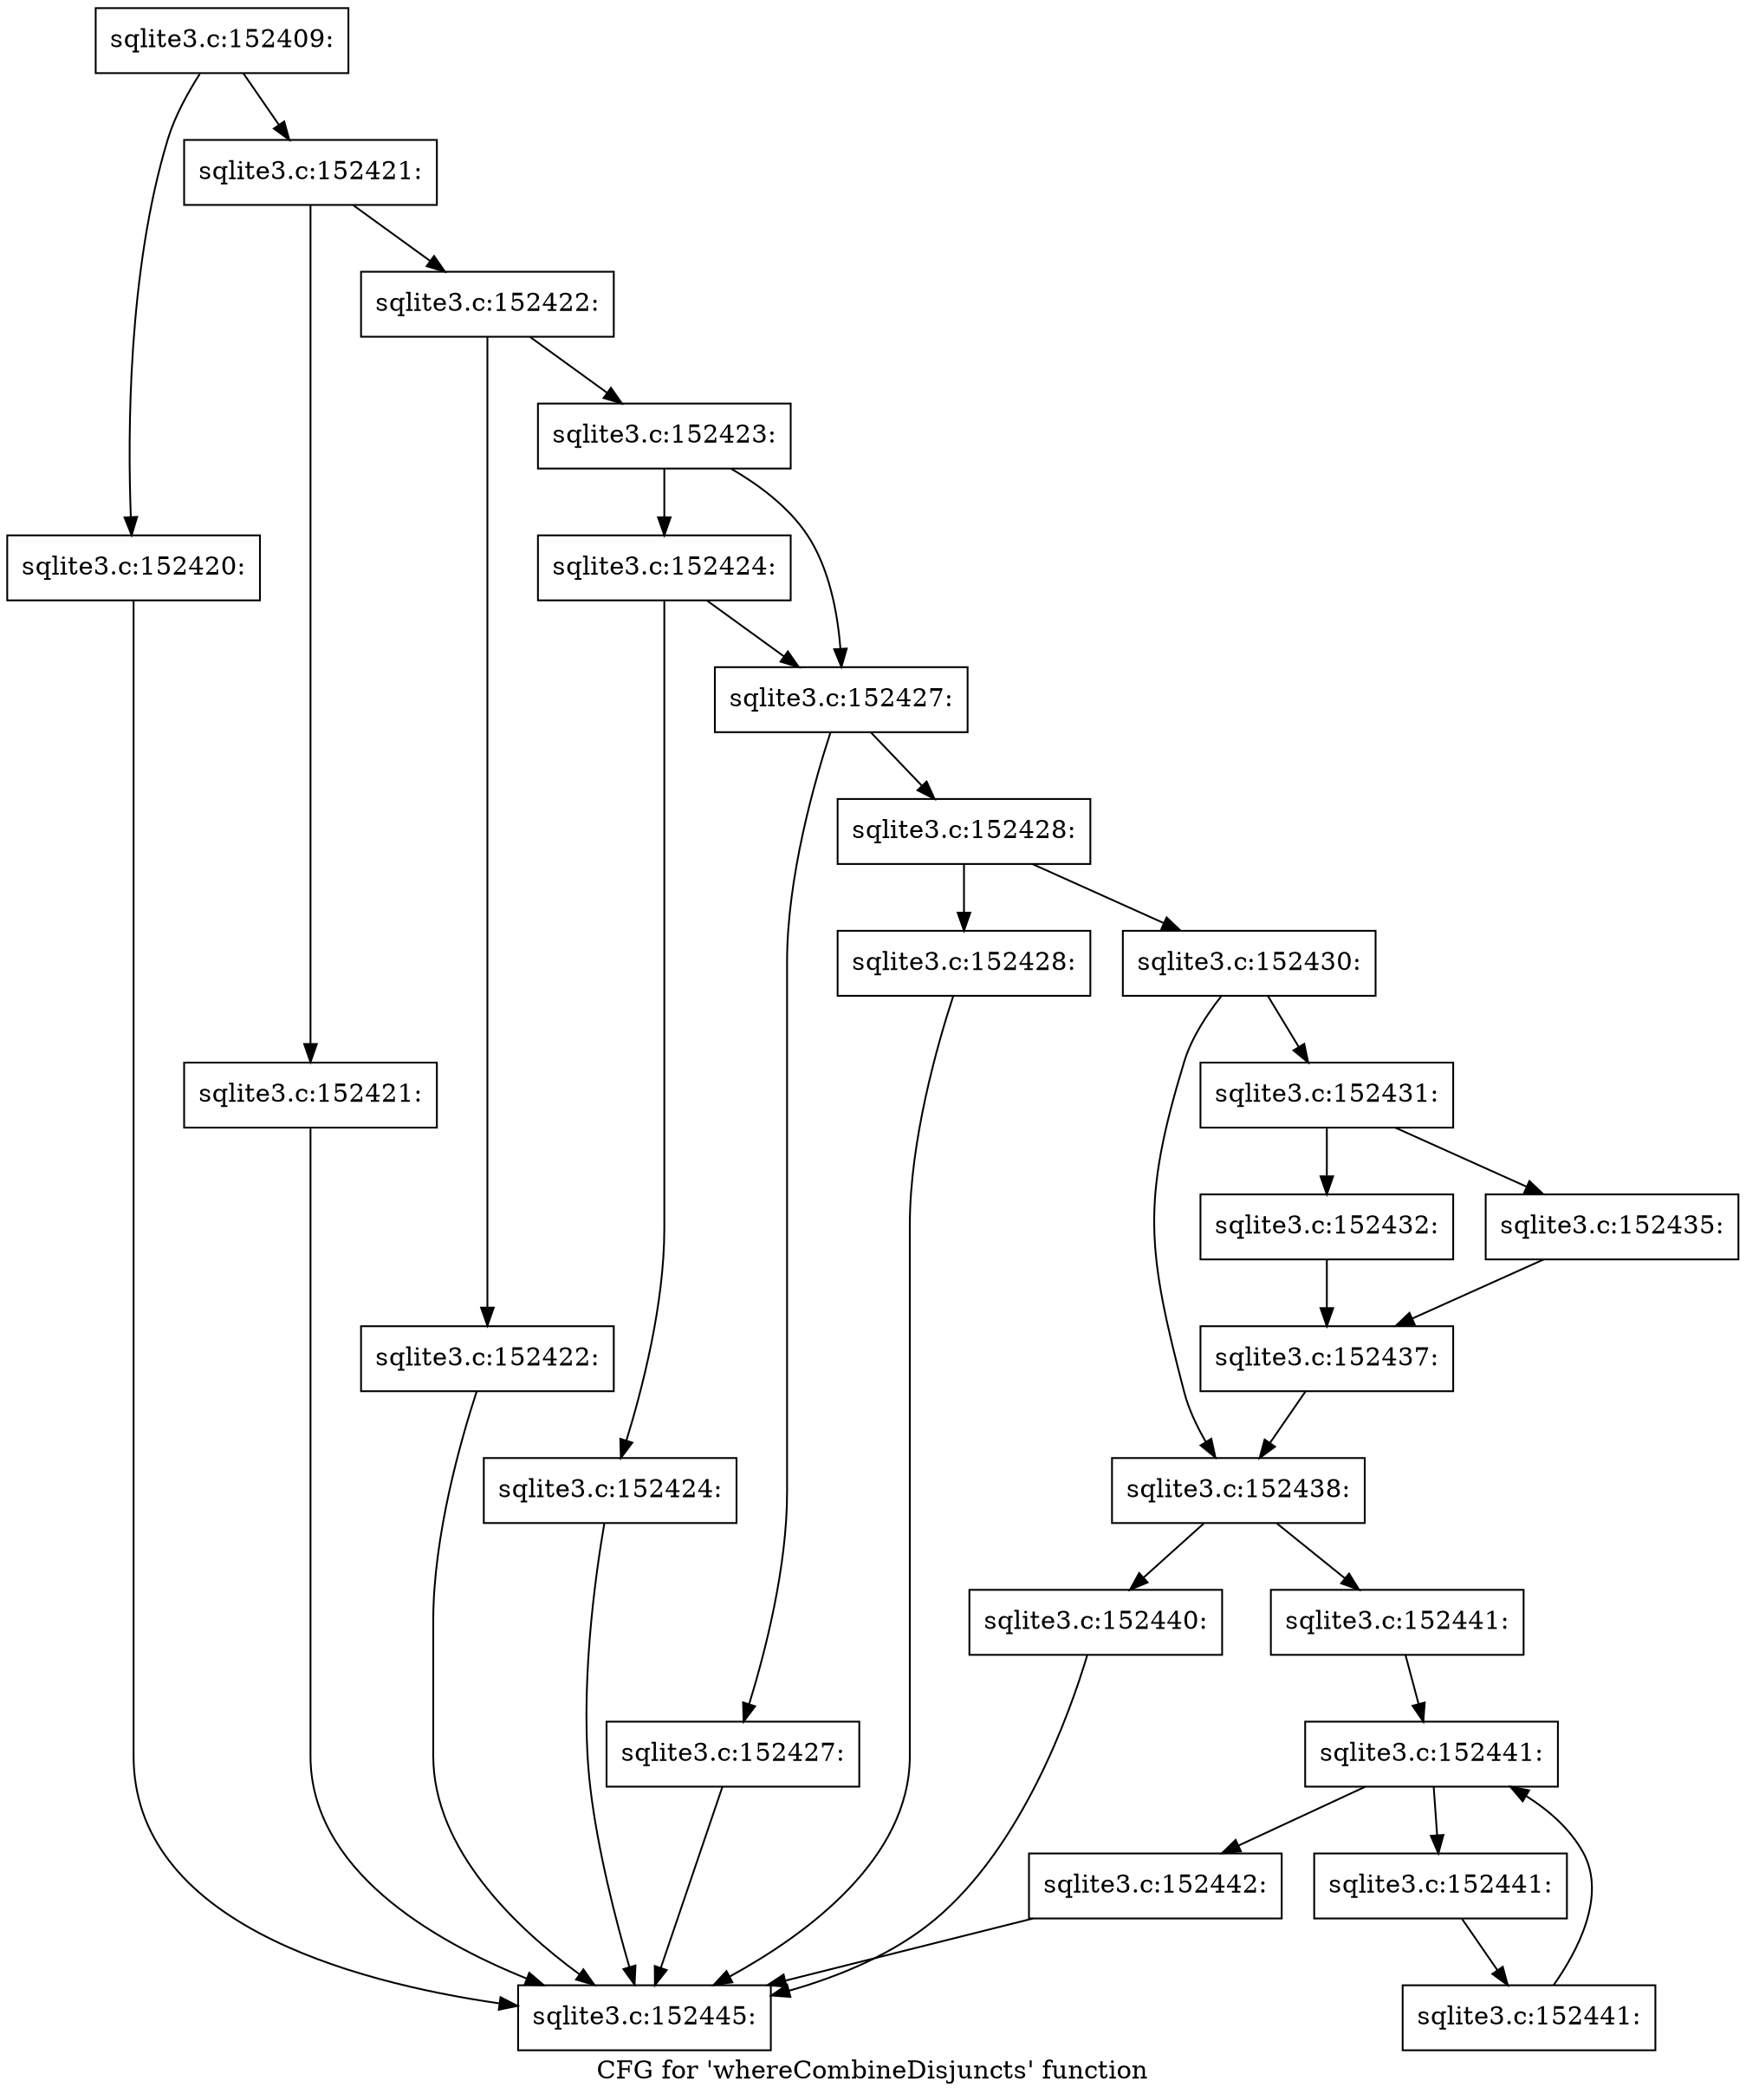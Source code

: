 digraph "CFG for 'whereCombineDisjuncts' function" {
	label="CFG for 'whereCombineDisjuncts' function";

	Node0x55c0f96067b0 [shape=record,label="{sqlite3.c:152409:}"];
	Node0x55c0f96067b0 -> Node0x55c0f960b1f0;
	Node0x55c0f96067b0 -> Node0x55c0f960b240;
	Node0x55c0f960b1f0 [shape=record,label="{sqlite3.c:152420:}"];
	Node0x55c0f960b1f0 -> Node0x55c0f9606930;
	Node0x55c0f960b240 [shape=record,label="{sqlite3.c:152421:}"];
	Node0x55c0f960b240 -> Node0x55c0f960bc00;
	Node0x55c0f960b240 -> Node0x55c0f960bc50;
	Node0x55c0f960bc00 [shape=record,label="{sqlite3.c:152421:}"];
	Node0x55c0f960bc00 -> Node0x55c0f9606930;
	Node0x55c0f960bc50 [shape=record,label="{sqlite3.c:152422:}"];
	Node0x55c0f960bc50 -> Node0x55c0f960c4f0;
	Node0x55c0f960bc50 -> Node0x55c0f960c540;
	Node0x55c0f960c4f0 [shape=record,label="{sqlite3.c:152422:}"];
	Node0x55c0f960c4f0 -> Node0x55c0f9606930;
	Node0x55c0f960c540 [shape=record,label="{sqlite3.c:152423:}"];
	Node0x55c0f960c540 -> Node0x55c0f960ce80;
	Node0x55c0f960c540 -> Node0x55c0f960ce30;
	Node0x55c0f960ce80 [shape=record,label="{sqlite3.c:152424:}"];
	Node0x55c0f960ce80 -> Node0x55c0f960cde0;
	Node0x55c0f960ce80 -> Node0x55c0f960ce30;
	Node0x55c0f960cde0 [shape=record,label="{sqlite3.c:152424:}"];
	Node0x55c0f960cde0 -> Node0x55c0f9606930;
	Node0x55c0f960ce30 [shape=record,label="{sqlite3.c:152427:}"];
	Node0x55c0f960ce30 -> Node0x55c0f960dc10;
	Node0x55c0f960ce30 -> Node0x55c0f960dc60;
	Node0x55c0f960dc10 [shape=record,label="{sqlite3.c:152427:}"];
	Node0x55c0f960dc10 -> Node0x55c0f9606930;
	Node0x55c0f960dc60 [shape=record,label="{sqlite3.c:152428:}"];
	Node0x55c0f960dc60 -> Node0x55c0f960e810;
	Node0x55c0f960dc60 -> Node0x55c0f960e860;
	Node0x55c0f960e810 [shape=record,label="{sqlite3.c:152428:}"];
	Node0x55c0f960e810 -> Node0x55c0f9606930;
	Node0x55c0f960e860 [shape=record,label="{sqlite3.c:152430:}"];
	Node0x55c0f960e860 -> Node0x55c0f960f410;
	Node0x55c0f960e860 -> Node0x55c0f960f460;
	Node0x55c0f960f410 [shape=record,label="{sqlite3.c:152431:}"];
	Node0x55c0f960f410 -> Node0x55c0f960fc00;
	Node0x55c0f960f410 -> Node0x55c0f960fca0;
	Node0x55c0f960fc00 [shape=record,label="{sqlite3.c:152432:}"];
	Node0x55c0f960fc00 -> Node0x55c0f960fc50;
	Node0x55c0f960fca0 [shape=record,label="{sqlite3.c:152435:}"];
	Node0x55c0f960fca0 -> Node0x55c0f960fc50;
	Node0x55c0f960fc50 [shape=record,label="{sqlite3.c:152437:}"];
	Node0x55c0f960fc50 -> Node0x55c0f960f460;
	Node0x55c0f960f460 [shape=record,label="{sqlite3.c:152438:}"];
	Node0x55c0f960f460 -> Node0x55c0f96111c0;
	Node0x55c0f960f460 -> Node0x55c0f9611210;
	Node0x55c0f96111c0 [shape=record,label="{sqlite3.c:152440:}"];
	Node0x55c0f96111c0 -> Node0x55c0f9606930;
	Node0x55c0f9611210 [shape=record,label="{sqlite3.c:152441:}"];
	Node0x55c0f9611210 -> Node0x55c0f9611750;
	Node0x55c0f9611750 [shape=record,label="{sqlite3.c:152441:}"];
	Node0x55c0f9611750 -> Node0x55c0f9611970;
	Node0x55c0f9611750 -> Node0x55c0f96115a0;
	Node0x55c0f9611970 [shape=record,label="{sqlite3.c:152441:}"];
	Node0x55c0f9611970 -> Node0x55c0f96118e0;
	Node0x55c0f96118e0 [shape=record,label="{sqlite3.c:152441:}"];
	Node0x55c0f96118e0 -> Node0x55c0f9611750;
	Node0x55c0f96115a0 [shape=record,label="{sqlite3.c:152442:}"];
	Node0x55c0f96115a0 -> Node0x55c0f9606930;
	Node0x55c0f9606930 [shape=record,label="{sqlite3.c:152445:}"];
}
